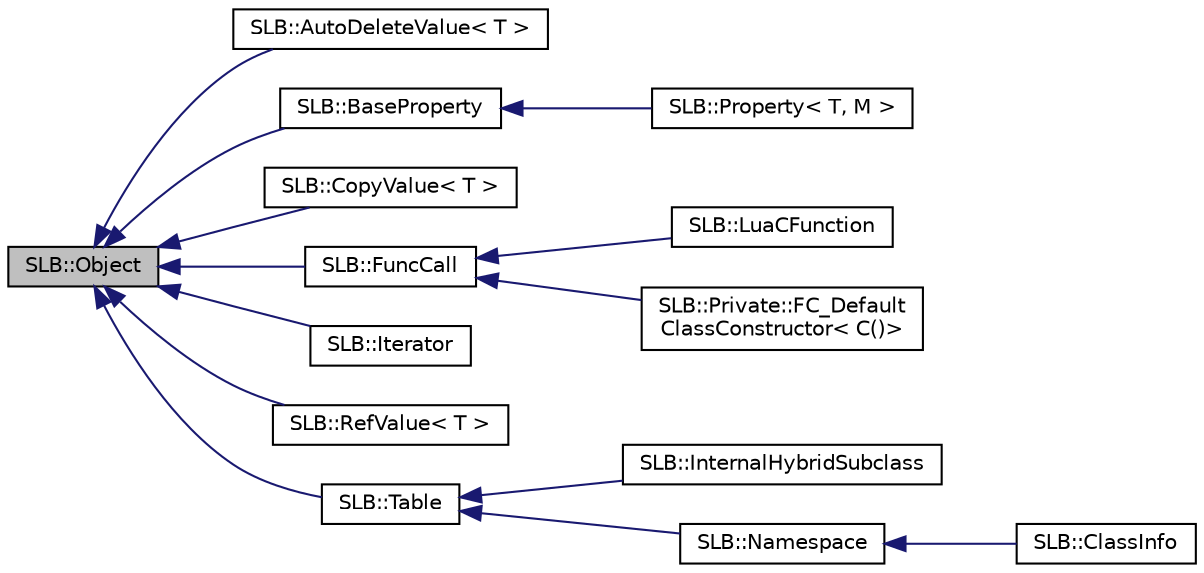 digraph "SLB::Object"
{
  edge [fontname="Helvetica",fontsize="10",labelfontname="Helvetica",labelfontsize="10"];
  node [fontname="Helvetica",fontsize="10",shape=record];
  rankdir="LR";
  Node1 [label="SLB::Object",height=0.2,width=0.4,color="black", fillcolor="grey75", style="filled", fontcolor="black"];
  Node1 -> Node2 [dir="back",color="midnightblue",fontsize="10",style="solid",fontname="Helvetica"];
  Node2 [label="SLB::AutoDeleteValue\< T \>",height=0.2,width=0.4,color="black", fillcolor="white", style="filled",URL="$classSLB_1_1AutoDeleteValue.html"];
  Node1 -> Node3 [dir="back",color="midnightblue",fontsize="10",style="solid",fontname="Helvetica"];
  Node3 [label="SLB::BaseProperty",height=0.2,width=0.4,color="black", fillcolor="white", style="filled",URL="$classSLB_1_1BaseProperty.html"];
  Node3 -> Node4 [dir="back",color="midnightblue",fontsize="10",style="solid",fontname="Helvetica"];
  Node4 [label="SLB::Property\< T, M \>",height=0.2,width=0.4,color="black", fillcolor="white", style="filled",URL="$classSLB_1_1Property.html"];
  Node1 -> Node5 [dir="back",color="midnightblue",fontsize="10",style="solid",fontname="Helvetica"];
  Node5 [label="SLB::CopyValue\< T \>",height=0.2,width=0.4,color="black", fillcolor="white", style="filled",URL="$classSLB_1_1CopyValue.html"];
  Node1 -> Node6 [dir="back",color="midnightblue",fontsize="10",style="solid",fontname="Helvetica"];
  Node6 [label="SLB::FuncCall",height=0.2,width=0.4,color="black", fillcolor="white", style="filled",URL="$classSLB_1_1FuncCall.html"];
  Node6 -> Node7 [dir="back",color="midnightblue",fontsize="10",style="solid",fontname="Helvetica"];
  Node7 [label="SLB::LuaCFunction",height=0.2,width=0.4,color="black", fillcolor="white", style="filled",URL="$classSLB_1_1LuaCFunction.html"];
  Node6 -> Node8 [dir="back",color="midnightblue",fontsize="10",style="solid",fontname="Helvetica"];
  Node8 [label="SLB::Private::FC_Default\lClassConstructor\< C()\>",height=0.2,width=0.4,color="black", fillcolor="white", style="filled",URL="$structSLB_1_1Private_1_1FC__DefaultClassConstructor_3_01C_07_08_4.html"];
  Node1 -> Node9 [dir="back",color="midnightblue",fontsize="10",style="solid",fontname="Helvetica"];
  Node9 [label="SLB::Iterator",height=0.2,width=0.4,color="black", fillcolor="white", style="filled",URL="$classSLB_1_1Iterator.html"];
  Node1 -> Node10 [dir="back",color="midnightblue",fontsize="10",style="solid",fontname="Helvetica"];
  Node10 [label="SLB::RefValue\< T \>",height=0.2,width=0.4,color="black", fillcolor="white", style="filled",URL="$classSLB_1_1RefValue.html"];
  Node1 -> Node11 [dir="back",color="midnightblue",fontsize="10",style="solid",fontname="Helvetica"];
  Node11 [label="SLB::Table",height=0.2,width=0.4,color="black", fillcolor="white", style="filled",URL="$classSLB_1_1Table.html"];
  Node11 -> Node12 [dir="back",color="midnightblue",fontsize="10",style="solid",fontname="Helvetica"];
  Node12 [label="SLB::InternalHybridSubclass",height=0.2,width=0.4,color="black", fillcolor="white", style="filled",URL="$structSLB_1_1InternalHybridSubclass.html"];
  Node11 -> Node13 [dir="back",color="midnightblue",fontsize="10",style="solid",fontname="Helvetica"];
  Node13 [label="SLB::Namespace",height=0.2,width=0.4,color="black", fillcolor="white", style="filled",URL="$classSLB_1_1Namespace.html"];
  Node13 -> Node14 [dir="back",color="midnightblue",fontsize="10",style="solid",fontname="Helvetica"];
  Node14 [label="SLB::ClassInfo",height=0.2,width=0.4,color="black", fillcolor="white", style="filled",URL="$classSLB_1_1ClassInfo.html"];
}
